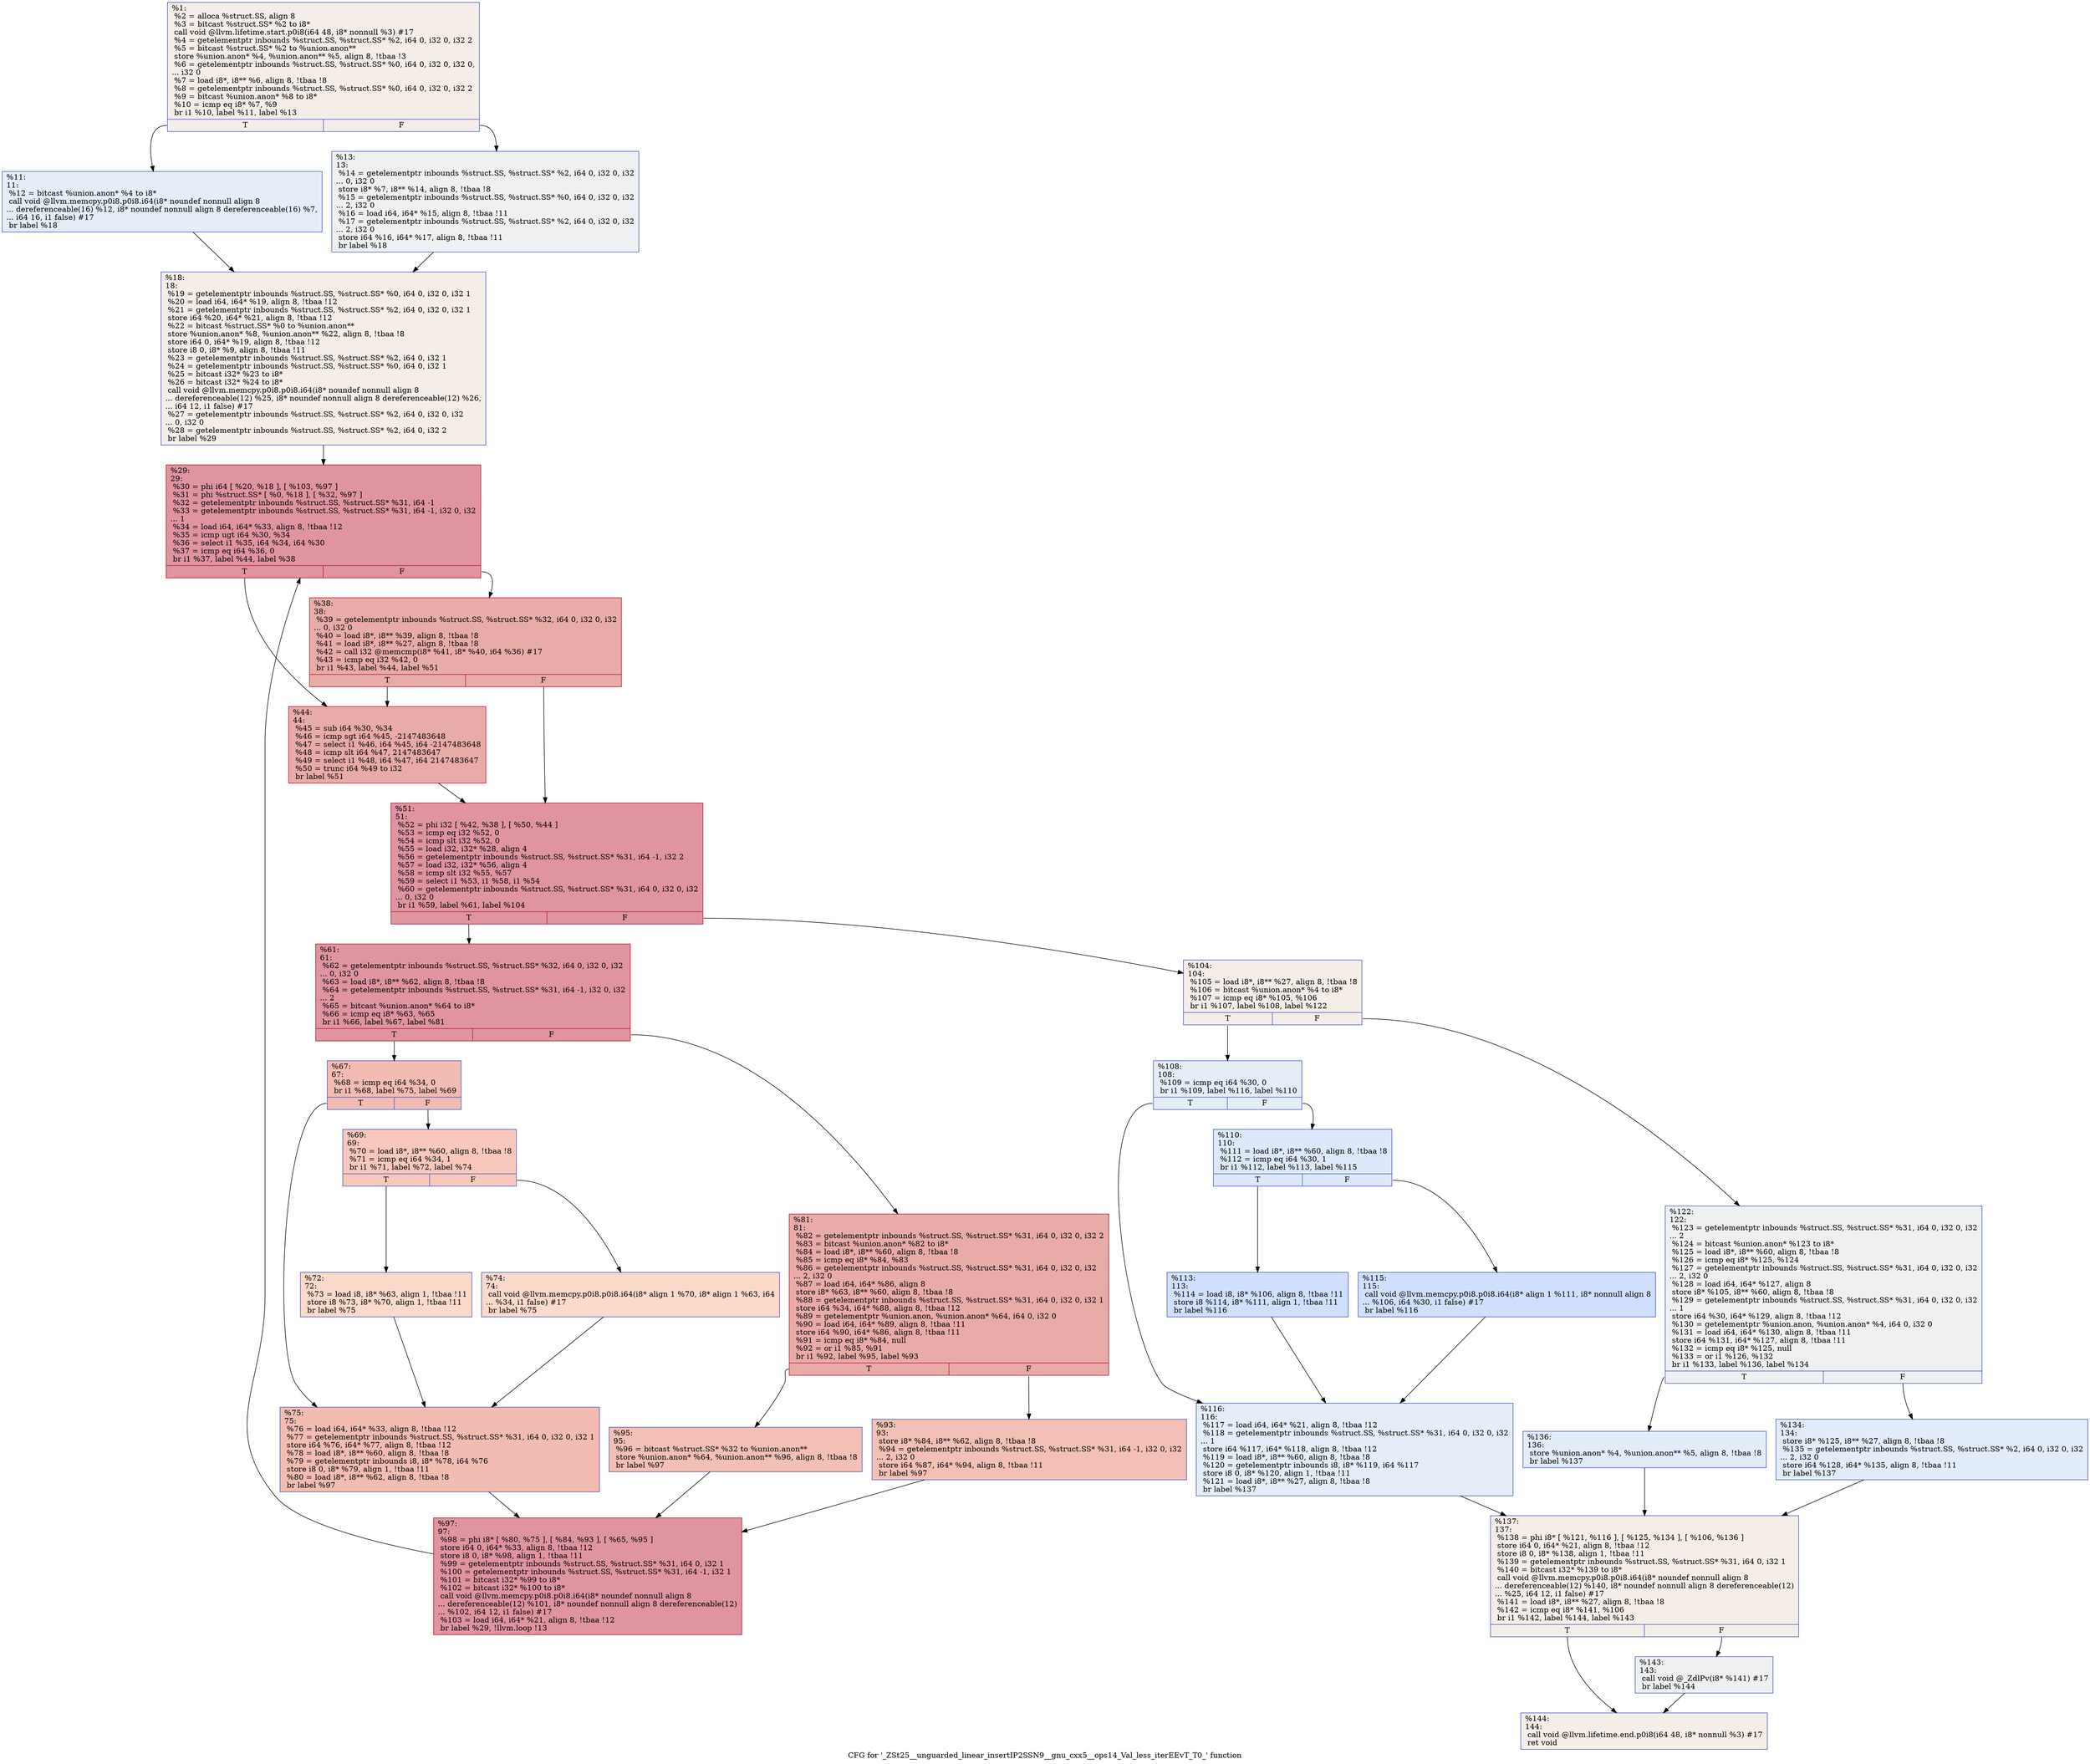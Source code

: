digraph "CFG for '_ZSt25__unguarded_linear_insertIP2SSN9__gnu_cxx5__ops14_Val_less_iterEEvT_T0_' function" {
	label="CFG for '_ZSt25__unguarded_linear_insertIP2SSN9__gnu_cxx5__ops14_Val_less_iterEEvT_T0_' function";

	Node0x55804d18bcb0 [shape=record,color="#3d50c3ff", style=filled, fillcolor="#e8d6cc70",label="{%1:\l  %2 = alloca %struct.SS, align 8\l  %3 = bitcast %struct.SS* %2 to i8*\l  call void @llvm.lifetime.start.p0i8(i64 48, i8* nonnull %3) #17\l  %4 = getelementptr inbounds %struct.SS, %struct.SS* %2, i64 0, i32 0, i32 2\l  %5 = bitcast %struct.SS* %2 to %union.anon**\l  store %union.anon* %4, %union.anon** %5, align 8, !tbaa !3\l  %6 = getelementptr inbounds %struct.SS, %struct.SS* %0, i64 0, i32 0, i32 0,\l... i32 0\l  %7 = load i8*, i8** %6, align 8, !tbaa !8\l  %8 = getelementptr inbounds %struct.SS, %struct.SS* %0, i64 0, i32 0, i32 2\l  %9 = bitcast %union.anon* %8 to i8*\l  %10 = icmp eq i8* %7, %9\l  br i1 %10, label %11, label %13\l|{<s0>T|<s1>F}}"];
	Node0x55804d18bcb0:s0 -> Node0x55804d18bff0;
	Node0x55804d18bcb0:s1 -> Node0x55804d18f1f0;
	Node0x55804d18bff0 [shape=record,color="#3d50c3ff", style=filled, fillcolor="#c5d6f270",label="{%11:\l11:                                               \l  %12 = bitcast %union.anon* %4 to i8*\l  call void @llvm.memcpy.p0i8.p0i8.i64(i8* noundef nonnull align 8\l... dereferenceable(16) %12, i8* noundef nonnull align 8 dereferenceable(16) %7,\l... i64 16, i1 false) #17\l  br label %18\l}"];
	Node0x55804d18bff0 -> Node0x55804d18f4d0;
	Node0x55804d18f1f0 [shape=record,color="#3d50c3ff", style=filled, fillcolor="#d9dce170",label="{%13:\l13:                                               \l  %14 = getelementptr inbounds %struct.SS, %struct.SS* %2, i64 0, i32 0, i32\l... 0, i32 0\l  store i8* %7, i8** %14, align 8, !tbaa !8\l  %15 = getelementptr inbounds %struct.SS, %struct.SS* %0, i64 0, i32 0, i32\l... 2, i32 0\l  %16 = load i64, i64* %15, align 8, !tbaa !11\l  %17 = getelementptr inbounds %struct.SS, %struct.SS* %2, i64 0, i32 0, i32\l... 2, i32 0\l  store i64 %16, i64* %17, align 8, !tbaa !11\l  br label %18\l}"];
	Node0x55804d18f1f0 -> Node0x55804d18f4d0;
	Node0x55804d18f4d0 [shape=record,color="#3d50c3ff", style=filled, fillcolor="#e8d6cc70",label="{%18:\l18:                                               \l  %19 = getelementptr inbounds %struct.SS, %struct.SS* %0, i64 0, i32 0, i32 1\l  %20 = load i64, i64* %19, align 8, !tbaa !12\l  %21 = getelementptr inbounds %struct.SS, %struct.SS* %2, i64 0, i32 0, i32 1\l  store i64 %20, i64* %21, align 8, !tbaa !12\l  %22 = bitcast %struct.SS* %0 to %union.anon**\l  store %union.anon* %8, %union.anon** %22, align 8, !tbaa !8\l  store i64 0, i64* %19, align 8, !tbaa !12\l  store i8 0, i8* %9, align 8, !tbaa !11\l  %23 = getelementptr inbounds %struct.SS, %struct.SS* %2, i64 0, i32 1\l  %24 = getelementptr inbounds %struct.SS, %struct.SS* %0, i64 0, i32 1\l  %25 = bitcast i32* %23 to i8*\l  %26 = bitcast i32* %24 to i8*\l  call void @llvm.memcpy.p0i8.p0i8.i64(i8* noundef nonnull align 8\l... dereferenceable(12) %25, i8* noundef nonnull align 8 dereferenceable(12) %26,\l... i64 12, i1 false) #17\l  %27 = getelementptr inbounds %struct.SS, %struct.SS* %2, i64 0, i32 0, i32\l... 0, i32 0\l  %28 = getelementptr inbounds %struct.SS, %struct.SS* %2, i64 0, i32 2\l  br label %29\l}"];
	Node0x55804d18f4d0 -> Node0x55804d190470;
	Node0x55804d190470 [shape=record,color="#b70d28ff", style=filled, fillcolor="#b70d2870",label="{%29:\l29:                                               \l  %30 = phi i64 [ %20, %18 ], [ %103, %97 ]\l  %31 = phi %struct.SS* [ %0, %18 ], [ %32, %97 ]\l  %32 = getelementptr inbounds %struct.SS, %struct.SS* %31, i64 -1\l  %33 = getelementptr inbounds %struct.SS, %struct.SS* %31, i64 -1, i32 0, i32\l... 1\l  %34 = load i64, i64* %33, align 8, !tbaa !12\l  %35 = icmp ugt i64 %30, %34\l  %36 = select i1 %35, i64 %34, i64 %30\l  %37 = icmp eq i64 %36, 0\l  br i1 %37, label %44, label %38\l|{<s0>T|<s1>F}}"];
	Node0x55804d190470:s0 -> Node0x55804d1909e0;
	Node0x55804d190470:s1 -> Node0x55804d190a30;
	Node0x55804d190a30 [shape=record,color="#b70d28ff", style=filled, fillcolor="#cc403a70",label="{%38:\l38:                                               \l  %39 = getelementptr inbounds %struct.SS, %struct.SS* %32, i64 0, i32 0, i32\l... 0, i32 0\l  %40 = load i8*, i8** %39, align 8, !tbaa !8\l  %41 = load i8*, i8** %27, align 8, !tbaa !8\l  %42 = call i32 @memcmp(i8* %41, i8* %40, i64 %36) #17\l  %43 = icmp eq i32 %42, 0\l  br i1 %43, label %44, label %51\l|{<s0>T|<s1>F}}"];
	Node0x55804d190a30:s0 -> Node0x55804d1909e0;
	Node0x55804d190a30:s1 -> Node0x55804d190ef0;
	Node0x55804d1909e0 [shape=record,color="#b70d28ff", style=filled, fillcolor="#cc403a70",label="{%44:\l44:                                               \l  %45 = sub i64 %30, %34\l  %46 = icmp sgt i64 %45, -2147483648\l  %47 = select i1 %46, i64 %45, i64 -2147483648\l  %48 = icmp slt i64 %47, 2147483647\l  %49 = select i1 %48, i64 %47, i64 2147483647\l  %50 = trunc i64 %49 to i32\l  br label %51\l}"];
	Node0x55804d1909e0 -> Node0x55804d190ef0;
	Node0x55804d190ef0 [shape=record,color="#b70d28ff", style=filled, fillcolor="#b70d2870",label="{%51:\l51:                                               \l  %52 = phi i32 [ %42, %38 ], [ %50, %44 ]\l  %53 = icmp eq i32 %52, 0\l  %54 = icmp slt i32 %52, 0\l  %55 = load i32, i32* %28, align 4\l  %56 = getelementptr inbounds %struct.SS, %struct.SS* %31, i64 -1, i32 2\l  %57 = load i32, i32* %56, align 4\l  %58 = icmp slt i32 %55, %57\l  %59 = select i1 %53, i1 %58, i1 %54\l  %60 = getelementptr inbounds %struct.SS, %struct.SS* %31, i64 0, i32 0, i32\l... 0, i32 0\l  br i1 %59, label %61, label %104\l|{<s0>T|<s1>F}}"];
	Node0x55804d190ef0:s0 -> Node0x55804d191930;
	Node0x55804d190ef0:s1 -> Node0x55804d191980;
	Node0x55804d191930 [shape=record,color="#b70d28ff", style=filled, fillcolor="#b70d2870",label="{%61:\l61:                                               \l  %62 = getelementptr inbounds %struct.SS, %struct.SS* %32, i64 0, i32 0, i32\l... 0, i32 0\l  %63 = load i8*, i8** %62, align 8, !tbaa !8\l  %64 = getelementptr inbounds %struct.SS, %struct.SS* %31, i64 -1, i32 0, i32\l... 2\l  %65 = bitcast %union.anon* %64 to i8*\l  %66 = icmp eq i8* %63, %65\l  br i1 %66, label %67, label %81\l|{<s0>T|<s1>F}}"];
	Node0x55804d191930:s0 -> Node0x55804d191dd0;
	Node0x55804d191930:s1 -> Node0x55804d191e20;
	Node0x55804d191dd0 [shape=record,color="#3d50c3ff", style=filled, fillcolor="#e1675170",label="{%67:\l67:                                               \l  %68 = icmp eq i64 %34, 0\l  br i1 %68, label %75, label %69\l|{<s0>T|<s1>F}}"];
	Node0x55804d191dd0:s0 -> Node0x55804d191fb0;
	Node0x55804d191dd0:s1 -> Node0x55804d192000;
	Node0x55804d192000 [shape=record,color="#3d50c3ff", style=filled, fillcolor="#ed836670",label="{%69:\l69:                                               \l  %70 = load i8*, i8** %60, align 8, !tbaa !8\l  %71 = icmp eq i64 %34, 1\l  br i1 %71, label %72, label %74\l|{<s0>T|<s1>F}}"];
	Node0x55804d192000:s0 -> Node0x55804d192200;
	Node0x55804d192000:s1 -> Node0x55804d192250;
	Node0x55804d192200 [shape=record,color="#3d50c3ff", style=filled, fillcolor="#f7a88970",label="{%72:\l72:                                               \l  %73 = load i8, i8* %63, align 1, !tbaa !11\l  store i8 %73, i8* %70, align 1, !tbaa !11\l  br label %75\l}"];
	Node0x55804d192200 -> Node0x55804d191fb0;
	Node0x55804d192250 [shape=record,color="#3d50c3ff", style=filled, fillcolor="#f7a88970",label="{%74:\l74:                                               \l  call void @llvm.memcpy.p0i8.p0i8.i64(i8* align 1 %70, i8* align 1 %63, i64\l... %34, i1 false) #17\l  br label %75\l}"];
	Node0x55804d192250 -> Node0x55804d191fb0;
	Node0x55804d191fb0 [shape=record,color="#3d50c3ff", style=filled, fillcolor="#e1675170",label="{%75:\l75:                                               \l  %76 = load i64, i64* %33, align 8, !tbaa !12\l  %77 = getelementptr inbounds %struct.SS, %struct.SS* %31, i64 0, i32 0, i32 1\l  store i64 %76, i64* %77, align 8, !tbaa !12\l  %78 = load i8*, i8** %60, align 8, !tbaa !8\l  %79 = getelementptr inbounds i8, i8* %78, i64 %76\l  store i8 0, i8* %79, align 1, !tbaa !11\l  %80 = load i8*, i8** %62, align 8, !tbaa !8\l  br label %97\l}"];
	Node0x55804d191fb0 -> Node0x55804d190530;
	Node0x55804d191e20 [shape=record,color="#b70d28ff", style=filled, fillcolor="#cc403a70",label="{%81:\l81:                                               \l  %82 = getelementptr inbounds %struct.SS, %struct.SS* %31, i64 0, i32 0, i32 2\l  %83 = bitcast %union.anon* %82 to i8*\l  %84 = load i8*, i8** %60, align 8, !tbaa !8\l  %85 = icmp eq i8* %84, %83\l  %86 = getelementptr inbounds %struct.SS, %struct.SS* %31, i64 0, i32 0, i32\l... 2, i32 0\l  %87 = load i64, i64* %86, align 8\l  store i8* %63, i8** %60, align 8, !tbaa !8\l  %88 = getelementptr inbounds %struct.SS, %struct.SS* %31, i64 0, i32 0, i32 1\l  store i64 %34, i64* %88, align 8, !tbaa !12\l  %89 = getelementptr %union.anon, %union.anon* %64, i64 0, i32 0\l  %90 = load i64, i64* %89, align 8, !tbaa !11\l  store i64 %90, i64* %86, align 8, !tbaa !11\l  %91 = icmp eq i8* %84, null\l  %92 = or i1 %85, %91\l  br i1 %92, label %95, label %93\l|{<s0>T|<s1>F}}"];
	Node0x55804d191e20:s0 -> Node0x55804d147130;
	Node0x55804d191e20:s1 -> Node0x55804d147180;
	Node0x55804d147180 [shape=record,color="#3d50c3ff", style=filled, fillcolor="#e5705870",label="{%93:\l93:                                               \l  store i8* %84, i8** %62, align 8, !tbaa !8\l  %94 = getelementptr inbounds %struct.SS, %struct.SS* %31, i64 -1, i32 0, i32\l... 2, i32 0\l  store i64 %87, i64* %94, align 8, !tbaa !11\l  br label %97\l}"];
	Node0x55804d147180 -> Node0x55804d190530;
	Node0x55804d147130 [shape=record,color="#3d50c3ff", style=filled, fillcolor="#e5705870",label="{%95:\l95:                                               \l  %96 = bitcast %struct.SS* %32 to %union.anon**\l  store %union.anon* %64, %union.anon** %96, align 8, !tbaa !8\l  br label %97\l}"];
	Node0x55804d147130 -> Node0x55804d190530;
	Node0x55804d190530 [shape=record,color="#b70d28ff", style=filled, fillcolor="#b70d2870",label="{%97:\l97:                                               \l  %98 = phi i8* [ %80, %75 ], [ %84, %93 ], [ %65, %95 ]\l  store i64 0, i64* %33, align 8, !tbaa !12\l  store i8 0, i8* %98, align 1, !tbaa !11\l  %99 = getelementptr inbounds %struct.SS, %struct.SS* %31, i64 0, i32 1\l  %100 = getelementptr inbounds %struct.SS, %struct.SS* %31, i64 -1, i32 1\l  %101 = bitcast i32* %99 to i8*\l  %102 = bitcast i32* %100 to i8*\l  call void @llvm.memcpy.p0i8.p0i8.i64(i8* noundef nonnull align 8\l... dereferenceable(12) %101, i8* noundef nonnull align 8 dereferenceable(12)\l... %102, i64 12, i1 false) #17\l  %103 = load i64, i64* %21, align 8, !tbaa !12\l  br label %29, !llvm.loop !13\l}"];
	Node0x55804d190530 -> Node0x55804d190470;
	Node0x55804d191980 [shape=record,color="#3d50c3ff", style=filled, fillcolor="#e8d6cc70",label="{%104:\l104:                                              \l  %105 = load i8*, i8** %27, align 8, !tbaa !8\l  %106 = bitcast %union.anon* %4 to i8*\l  %107 = icmp eq i8* %105, %106\l  br i1 %107, label %108, label %122\l|{<s0>T|<s1>F}}"];
	Node0x55804d191980:s0 -> Node0x55804d17b3b0;
	Node0x55804d191980:s1 -> Node0x55804d17b400;
	Node0x55804d17b3b0 [shape=record,color="#3d50c3ff", style=filled, fillcolor="#c5d6f270",label="{%108:\l108:                                              \l  %109 = icmp eq i64 %30, 0\l  br i1 %109, label %116, label %110\l|{<s0>T|<s1>F}}"];
	Node0x55804d17b3b0:s0 -> Node0x55804d17b590;
	Node0x55804d17b3b0:s1 -> Node0x55804d17b5e0;
	Node0x55804d17b5e0 [shape=record,color="#3d50c3ff", style=filled, fillcolor="#b2ccfb70",label="{%110:\l110:                                              \l  %111 = load i8*, i8** %60, align 8, !tbaa !8\l  %112 = icmp eq i64 %30, 1\l  br i1 %112, label %113, label %115\l|{<s0>T|<s1>F}}"];
	Node0x55804d17b5e0:s0 -> Node0x55804d17b7e0;
	Node0x55804d17b5e0:s1 -> Node0x55804d17b830;
	Node0x55804d17b7e0 [shape=record,color="#3d50c3ff", style=filled, fillcolor="#96b7ff70",label="{%113:\l113:                                              \l  %114 = load i8, i8* %106, align 8, !tbaa !11\l  store i8 %114, i8* %111, align 1, !tbaa !11\l  br label %116\l}"];
	Node0x55804d17b7e0 -> Node0x55804d17b590;
	Node0x55804d17b830 [shape=record,color="#3d50c3ff", style=filled, fillcolor="#96b7ff70",label="{%115:\l115:                                              \l  call void @llvm.memcpy.p0i8.p0i8.i64(i8* align 1 %111, i8* nonnull align 8\l... %106, i64 %30, i1 false) #17\l  br label %116\l}"];
	Node0x55804d17b830 -> Node0x55804d17b590;
	Node0x55804d17b590 [shape=record,color="#3d50c3ff", style=filled, fillcolor="#c5d6f270",label="{%116:\l116:                                              \l  %117 = load i64, i64* %21, align 8, !tbaa !12\l  %118 = getelementptr inbounds %struct.SS, %struct.SS* %31, i64 0, i32 0, i32\l... 1\l  store i64 %117, i64* %118, align 8, !tbaa !12\l  %119 = load i8*, i8** %60, align 8, !tbaa !8\l  %120 = getelementptr inbounds i8, i8* %119, i64 %117\l  store i8 0, i8* %120, align 1, !tbaa !11\l  %121 = load i8*, i8** %27, align 8, !tbaa !8\l  br label %137\l}"];
	Node0x55804d17b590 -> Node0x55804d16b980;
	Node0x55804d17b400 [shape=record,color="#3d50c3ff", style=filled, fillcolor="#d9dce170",label="{%122:\l122:                                              \l  %123 = getelementptr inbounds %struct.SS, %struct.SS* %31, i64 0, i32 0, i32\l... 2\l  %124 = bitcast %union.anon* %123 to i8*\l  %125 = load i8*, i8** %60, align 8, !tbaa !8\l  %126 = icmp eq i8* %125, %124\l  %127 = getelementptr inbounds %struct.SS, %struct.SS* %31, i64 0, i32 0, i32\l... 2, i32 0\l  %128 = load i64, i64* %127, align 8\l  store i8* %105, i8** %60, align 8, !tbaa !8\l  %129 = getelementptr inbounds %struct.SS, %struct.SS* %31, i64 0, i32 0, i32\l... 1\l  store i64 %30, i64* %129, align 8, !tbaa !12\l  %130 = getelementptr %union.anon, %union.anon* %4, i64 0, i32 0\l  %131 = load i64, i64* %130, align 8, !tbaa !11\l  store i64 %131, i64* %127, align 8, !tbaa !11\l  %132 = icmp eq i8* %125, null\l  %133 = or i1 %126, %132\l  br i1 %133, label %136, label %134\l|{<s0>T|<s1>F}}"];
	Node0x55804d17b400:s0 -> Node0x55804d16caf0;
	Node0x55804d17b400:s1 -> Node0x55804d16cb40;
	Node0x55804d16cb40 [shape=record,color="#3d50c3ff", style=filled, fillcolor="#bfd3f670",label="{%134:\l134:                                              \l  store i8* %125, i8** %27, align 8, !tbaa !8\l  %135 = getelementptr inbounds %struct.SS, %struct.SS* %2, i64 0, i32 0, i32\l... 2, i32 0\l  store i64 %128, i64* %135, align 8, !tbaa !11\l  br label %137\l}"];
	Node0x55804d16cb40 -> Node0x55804d16b980;
	Node0x55804d16caf0 [shape=record,color="#3d50c3ff", style=filled, fillcolor="#bfd3f670",label="{%136:\l136:                                              \l  store %union.anon* %4, %union.anon** %5, align 8, !tbaa !8\l  br label %137\l}"];
	Node0x55804d16caf0 -> Node0x55804d16b980;
	Node0x55804d16b980 [shape=record,color="#3d50c3ff", style=filled, fillcolor="#e8d6cc70",label="{%137:\l137:                                              \l  %138 = phi i8* [ %121, %116 ], [ %125, %134 ], [ %106, %136 ]\l  store i64 0, i64* %21, align 8, !tbaa !12\l  store i8 0, i8* %138, align 1, !tbaa !11\l  %139 = getelementptr inbounds %struct.SS, %struct.SS* %31, i64 0, i32 1\l  %140 = bitcast i32* %139 to i8*\l  call void @llvm.memcpy.p0i8.p0i8.i64(i8* noundef nonnull align 8\l... dereferenceable(12) %140, i8* noundef nonnull align 8 dereferenceable(12)\l... %25, i64 12, i1 false) #17\l  %141 = load i8*, i8** %27, align 8, !tbaa !8\l  %142 = icmp eq i8* %141, %106\l  br i1 %142, label %144, label %143\l|{<s0>T|<s1>F}}"];
	Node0x55804d16b980:s0 -> Node0x55804d16d560;
	Node0x55804d16b980:s1 -> Node0x55804d16d5b0;
	Node0x55804d16d5b0 [shape=record,color="#3d50c3ff", style=filled, fillcolor="#d9dce170",label="{%143:\l143:                                              \l  call void @_ZdlPv(i8* %141) #17\l  br label %144\l}"];
	Node0x55804d16d5b0 -> Node0x55804d16d560;
	Node0x55804d16d560 [shape=record,color="#3d50c3ff", style=filled, fillcolor="#e8d6cc70",label="{%144:\l144:                                              \l  call void @llvm.lifetime.end.p0i8(i64 48, i8* nonnull %3) #17\l  ret void\l}"];
}
